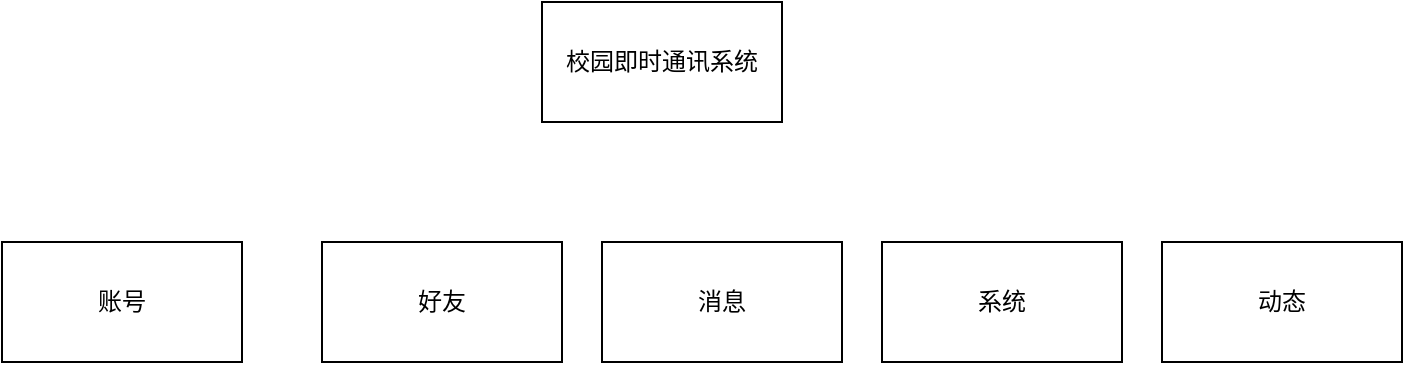 <mxfile version="21.1.8" type="github">
  <diagram name="第 1 页" id="7n7bSdjgMh7ok8gSC0js">
    <mxGraphModel dx="1050" dy="558" grid="1" gridSize="10" guides="1" tooltips="1" connect="1" arrows="1" fold="1" page="1" pageScale="1" pageWidth="827" pageHeight="1169" math="0" shadow="0">
      <root>
        <mxCell id="0" />
        <mxCell id="1" parent="0" />
        <mxCell id="n1FAAtHkUNfL_HuKw8F_-1" value="校园即时通讯系统" style="rounded=0;whiteSpace=wrap;html=1;" vertex="1" parent="1">
          <mxGeometry x="330" y="10" width="120" height="60" as="geometry" />
        </mxCell>
        <mxCell id="n1FAAtHkUNfL_HuKw8F_-2" style="edgeStyle=orthogonalEdgeStyle;rounded=0;orthogonalLoop=1;jettySize=auto;html=1;exitX=0.5;exitY=1;exitDx=0;exitDy=0;" edge="1" parent="1" source="n1FAAtHkUNfL_HuKw8F_-1" target="n1FAAtHkUNfL_HuKw8F_-1">
          <mxGeometry relative="1" as="geometry" />
        </mxCell>
        <mxCell id="n1FAAtHkUNfL_HuKw8F_-3" value="账号" style="rounded=0;whiteSpace=wrap;html=1;" vertex="1" parent="1">
          <mxGeometry x="60" y="130" width="120" height="60" as="geometry" />
        </mxCell>
        <mxCell id="n1FAAtHkUNfL_HuKw8F_-4" value="好友" style="rounded=0;whiteSpace=wrap;html=1;" vertex="1" parent="1">
          <mxGeometry x="220" y="130" width="120" height="60" as="geometry" />
        </mxCell>
        <mxCell id="n1FAAtHkUNfL_HuKw8F_-5" value="消息" style="rounded=0;whiteSpace=wrap;html=1;" vertex="1" parent="1">
          <mxGeometry x="360" y="130" width="120" height="60" as="geometry" />
        </mxCell>
        <mxCell id="n1FAAtHkUNfL_HuKw8F_-6" value="系统" style="rounded=0;whiteSpace=wrap;html=1;" vertex="1" parent="1">
          <mxGeometry x="500" y="130" width="120" height="60" as="geometry" />
        </mxCell>
        <mxCell id="n1FAAtHkUNfL_HuKw8F_-7" value="动态" style="rounded=0;whiteSpace=wrap;html=1;" vertex="1" parent="1">
          <mxGeometry x="640" y="130" width="120" height="60" as="geometry" />
        </mxCell>
      </root>
    </mxGraphModel>
  </diagram>
</mxfile>
